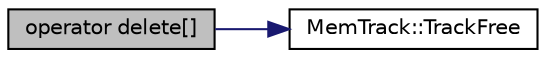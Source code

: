 digraph "operator delete[]"
{
 // LATEX_PDF_SIZE
  edge [fontname="Helvetica",fontsize="10",labelfontname="Helvetica",labelfontsize="10"];
  node [fontname="Helvetica",fontsize="10",shape=record];
  rankdir="LR";
  Node1 [label="operator delete[]",height=0.2,width=0.4,color="black", fillcolor="grey75", style="filled", fontcolor="black",tooltip=" "];
  Node1 -> Node2 [color="midnightblue",fontsize="10",style="solid",fontname="Helvetica"];
  Node2 [label="MemTrack::TrackFree",height=0.2,width=0.4,color="black", fillcolor="white", style="filled",URL="$namespace_mem_track.html#a5be4afcb4d1ce7dc688d001ce51b8b9f",tooltip=" "];
}

